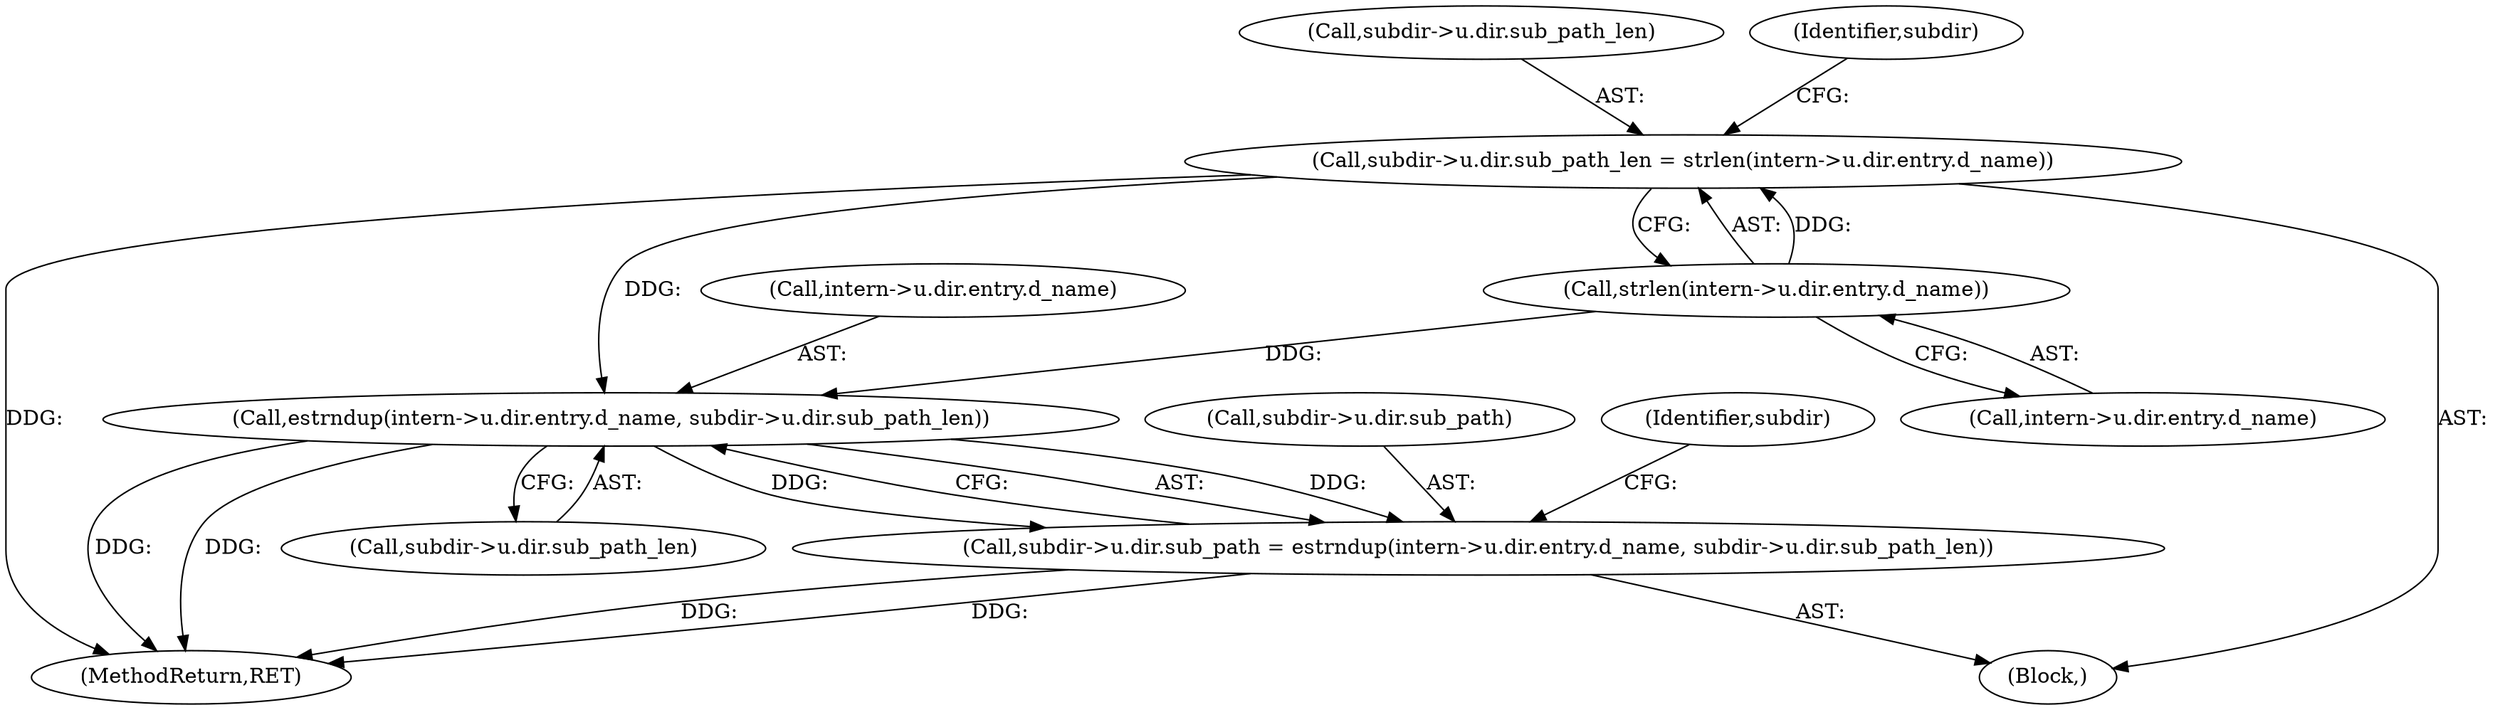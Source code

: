 digraph "0_php-src_7245bff300d3fa8bacbef7897ff080a6f1c23eba?w=1_18@API" {
"1000208" [label="(Call,subdir->u.dir.sub_path_len = strlen(intern->u.dir.entry.d_name))"];
"1000216" [label="(Call,strlen(intern->u.dir.entry.d_name))"];
"1000234" [label="(Call,estrndup(intern->u.dir.entry.d_name, subdir->u.dir.sub_path_len))"];
"1000226" [label="(Call,subdir->u.dir.sub_path = estrndup(intern->u.dir.entry.d_name, subdir->u.dir.sub_path_len))"];
"1000227" [label="(Call,subdir->u.dir.sub_path)"];
"1000253" [label="(Identifier,subdir)"];
"1000272" [label="(MethodReturn,RET)"];
"1000235" [label="(Call,intern->u.dir.entry.d_name)"];
"1000234" [label="(Call,estrndup(intern->u.dir.entry.d_name, subdir->u.dir.sub_path_len))"];
"1000209" [label="(Call,subdir->u.dir.sub_path_len)"];
"1000208" [label="(Call,subdir->u.dir.sub_path_len = strlen(intern->u.dir.entry.d_name))"];
"1000216" [label="(Call,strlen(intern->u.dir.entry.d_name))"];
"1000207" [label="(Block,)"];
"1000244" [label="(Call,subdir->u.dir.sub_path_len)"];
"1000217" [label="(Call,intern->u.dir.entry.d_name)"];
"1000230" [label="(Identifier,subdir)"];
"1000226" [label="(Call,subdir->u.dir.sub_path = estrndup(intern->u.dir.entry.d_name, subdir->u.dir.sub_path_len))"];
"1000208" -> "1000207"  [label="AST: "];
"1000208" -> "1000216"  [label="CFG: "];
"1000209" -> "1000208"  [label="AST: "];
"1000216" -> "1000208"  [label="AST: "];
"1000230" -> "1000208"  [label="CFG: "];
"1000208" -> "1000272"  [label="DDG: "];
"1000216" -> "1000208"  [label="DDG: "];
"1000208" -> "1000234"  [label="DDG: "];
"1000216" -> "1000217"  [label="CFG: "];
"1000217" -> "1000216"  [label="AST: "];
"1000216" -> "1000234"  [label="DDG: "];
"1000234" -> "1000226"  [label="AST: "];
"1000234" -> "1000244"  [label="CFG: "];
"1000235" -> "1000234"  [label="AST: "];
"1000244" -> "1000234"  [label="AST: "];
"1000226" -> "1000234"  [label="CFG: "];
"1000234" -> "1000272"  [label="DDG: "];
"1000234" -> "1000272"  [label="DDG: "];
"1000234" -> "1000226"  [label="DDG: "];
"1000234" -> "1000226"  [label="DDG: "];
"1000226" -> "1000207"  [label="AST: "];
"1000227" -> "1000226"  [label="AST: "];
"1000253" -> "1000226"  [label="CFG: "];
"1000226" -> "1000272"  [label="DDG: "];
"1000226" -> "1000272"  [label="DDG: "];
}
